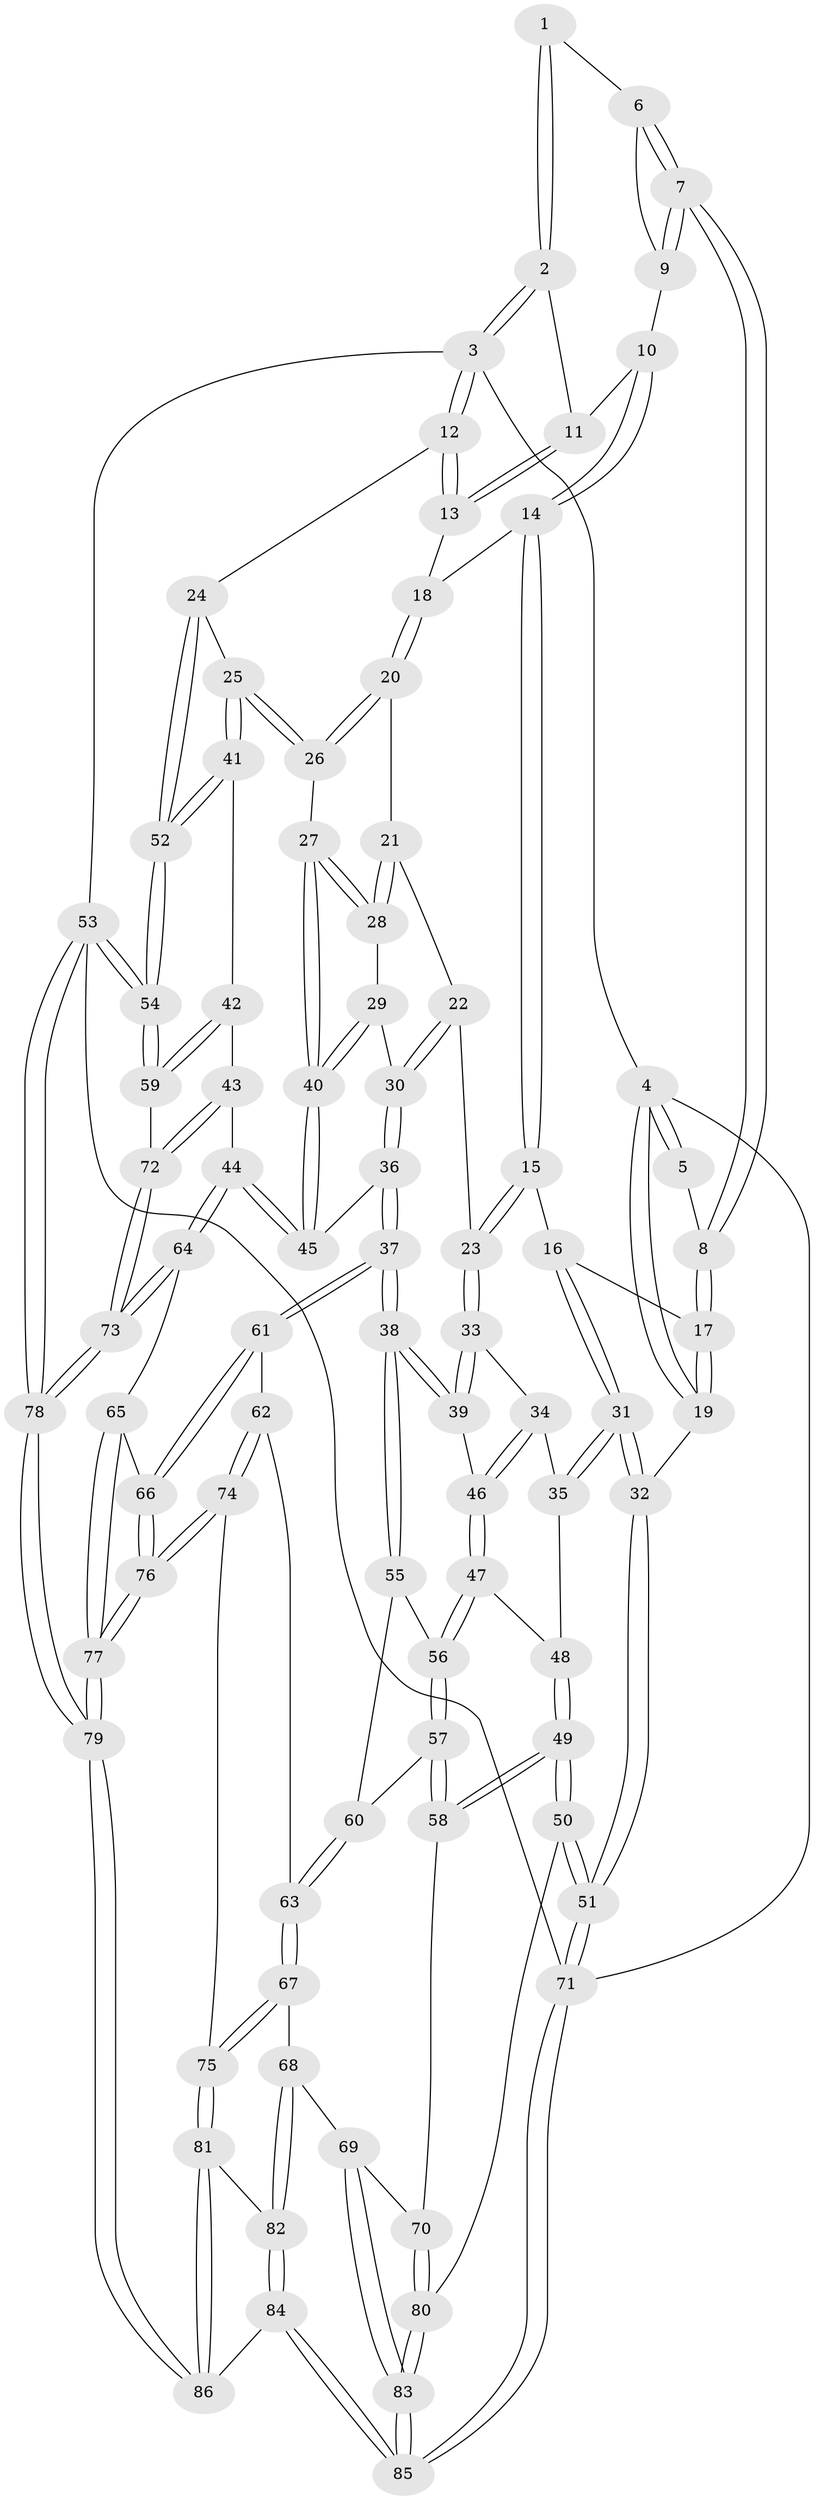 // coarse degree distribution, {8: 0.029411764705882353, 3: 0.17647058823529413, 4: 0.3235294117647059, 5: 0.3235294117647059, 6: 0.058823529411764705, 7: 0.029411764705882353, 2: 0.058823529411764705}
// Generated by graph-tools (version 1.1) at 2025/21/03/04/25 18:21:40]
// undirected, 86 vertices, 212 edges
graph export_dot {
graph [start="1"]
  node [color=gray90,style=filled];
  1 [pos="+0.2528515020669436+0"];
  2 [pos="+0.5118087885519891+0"];
  3 [pos="+1+0"];
  4 [pos="+0+0"];
  5 [pos="+0.17552428869538572+0"];
  6 [pos="+0.27091865816710886+0"];
  7 [pos="+0.2199069804211904+0.13699052133869086"];
  8 [pos="+0.18266616370676364+0.16339280333752906"];
  9 [pos="+0.3307697066276525+0.0879297748061444"];
  10 [pos="+0.41067422272393955+0.08970338725773337"];
  11 [pos="+0.5015708259920264+0"];
  12 [pos="+1+0.053824884430959424"];
  13 [pos="+0.6532743063715803+0.21966927300353573"];
  14 [pos="+0.46702549079509736+0.24623305028270065"];
  15 [pos="+0.2467423802717913+0.35273443552140304"];
  16 [pos="+0.2281047922914728+0.34165889135155386"];
  17 [pos="+0.156372943246253+0.19804044054993045"];
  18 [pos="+0.5808888723915995+0.2769420573076517"];
  19 [pos="+0+0"];
  20 [pos="+0.5839526600076536+0.31407843199228486"];
  21 [pos="+0.5556488114543501+0.4119150041343823"];
  22 [pos="+0.3678301992051993+0.44062415381919456"];
  23 [pos="+0.25883700353814415+0.3852366681262809"];
  24 [pos="+1+0.3300180107871783"];
  25 [pos="+0.9806270342916579+0.4194739586599146"];
  26 [pos="+0.7582386302001121+0.4721077461209221"];
  27 [pos="+0.7320836609294611+0.5021440895539628"];
  28 [pos="+0.5555025283540007+0.42784561232531565"];
  29 [pos="+0.5512224207442394+0.47084832248176434"];
  30 [pos="+0.4701607407328908+0.5533822853572722"];
  31 [pos="+0+0.49537173360786946"];
  32 [pos="+0+0.5289673578396302"];
  33 [pos="+0.2560703221460961+0.44883148539147116"];
  34 [pos="+0.19006936685973608+0.5400410952701119"];
  35 [pos="+0.10326018155089942+0.559615170653089"];
  36 [pos="+0.44112325359406684+0.677726617080597"];
  37 [pos="+0.43663584165784086+0.6814917447659347"];
  38 [pos="+0.3964402296462449+0.6753162133358065"];
  39 [pos="+0.3182517032155081+0.5873642993950428"];
  40 [pos="+0.6742660621503352+0.5864289453202378"];
  41 [pos="+0.8505740084663158+0.6492486977487241"];
  42 [pos="+0.8197598331149789+0.6865408516089317"];
  43 [pos="+0.719918653734718+0.7075068209500643"];
  44 [pos="+0.7194790172330181+0.7073472131114564"];
  45 [pos="+0.6744418227891278+0.660765449648292"];
  46 [pos="+0.18782180064165083+0.6347347075219546"];
  47 [pos="+0.18073215476082147+0.6496405420793635"];
  48 [pos="+0.13187865127371462+0.6318853046237339"];
  49 [pos="+0+0.7339992413512446"];
  50 [pos="+0+0.7338911781846442"];
  51 [pos="+0+0.7241287676672739"];
  52 [pos="+1+0.7603728399405851"];
  53 [pos="+1+1"];
  54 [pos="+1+0.9408158242663461"];
  55 [pos="+0.37389198690045056+0.6861916387369907"];
  56 [pos="+0.1871591564274308+0.6755224000470609"];
  57 [pos="+0.15917388236526342+0.7561377913055841"];
  58 [pos="+0.13383297578785705+0.7853219255398044"];
  59 [pos="+0.9747381452602618+0.8413978058500744"];
  60 [pos="+0.30363542652025177+0.752404662984132"];
  61 [pos="+0.4446561863737643+0.7247806603037945"];
  62 [pos="+0.401414773097912+0.8366952517432898"];
  63 [pos="+0.281920350816487+0.8334913919951613"];
  64 [pos="+0.6165781078188257+0.8253547399293036"];
  65 [pos="+0.5669185075856668+0.8540157370321692"];
  66 [pos="+0.5388993088299001+0.8325357673711509"];
  67 [pos="+0.2579033908506476+0.8631317639030345"];
  68 [pos="+0.20816277235510833+0.8688903221401053"];
  69 [pos="+0.17720100749584483+0.8604888915893893"];
  70 [pos="+0.17491016980323174+0.8573290409447809"];
  71 [pos="+0+1"];
  72 [pos="+0.7696907977159678+0.8748736628631628"];
  73 [pos="+0.7436329801278936+0.9453715528403042"];
  74 [pos="+0.39834491226961005+0.9039283766117272"];
  75 [pos="+0.3300308643168972+0.9241441093266693"];
  76 [pos="+0.41603047840180446+0.9193235183722356"];
  77 [pos="+0.5699270530091666+1"];
  78 [pos="+0.691240670869797+1"];
  79 [pos="+0.6176520006525009+1"];
  80 [pos="+0.03624168311512388+0.9146336309777411"];
  81 [pos="+0.326742662961511+0.9324661273347892"];
  82 [pos="+0.26476880103802153+1"];
  83 [pos="+0.10910059787300355+1"];
  84 [pos="+0.21591742166775688+1"];
  85 [pos="+0.11571042836952623+1"];
  86 [pos="+0.5628508514057783+1"];
  1 -- 2;
  1 -- 2;
  1 -- 6;
  2 -- 3;
  2 -- 3;
  2 -- 11;
  3 -- 4;
  3 -- 12;
  3 -- 12;
  3 -- 53;
  4 -- 5;
  4 -- 5;
  4 -- 19;
  4 -- 19;
  4 -- 71;
  5 -- 8;
  6 -- 7;
  6 -- 7;
  6 -- 9;
  7 -- 8;
  7 -- 8;
  7 -- 9;
  7 -- 9;
  8 -- 17;
  8 -- 17;
  9 -- 10;
  10 -- 11;
  10 -- 14;
  10 -- 14;
  11 -- 13;
  11 -- 13;
  12 -- 13;
  12 -- 13;
  12 -- 24;
  13 -- 18;
  14 -- 15;
  14 -- 15;
  14 -- 18;
  15 -- 16;
  15 -- 23;
  15 -- 23;
  16 -- 17;
  16 -- 31;
  16 -- 31;
  17 -- 19;
  17 -- 19;
  18 -- 20;
  18 -- 20;
  19 -- 32;
  20 -- 21;
  20 -- 26;
  20 -- 26;
  21 -- 22;
  21 -- 28;
  21 -- 28;
  22 -- 23;
  22 -- 30;
  22 -- 30;
  23 -- 33;
  23 -- 33;
  24 -- 25;
  24 -- 52;
  24 -- 52;
  25 -- 26;
  25 -- 26;
  25 -- 41;
  25 -- 41;
  26 -- 27;
  27 -- 28;
  27 -- 28;
  27 -- 40;
  27 -- 40;
  28 -- 29;
  29 -- 30;
  29 -- 40;
  29 -- 40;
  30 -- 36;
  30 -- 36;
  31 -- 32;
  31 -- 32;
  31 -- 35;
  31 -- 35;
  32 -- 51;
  32 -- 51;
  33 -- 34;
  33 -- 39;
  33 -- 39;
  34 -- 35;
  34 -- 46;
  34 -- 46;
  35 -- 48;
  36 -- 37;
  36 -- 37;
  36 -- 45;
  37 -- 38;
  37 -- 38;
  37 -- 61;
  37 -- 61;
  38 -- 39;
  38 -- 39;
  38 -- 55;
  38 -- 55;
  39 -- 46;
  40 -- 45;
  40 -- 45;
  41 -- 42;
  41 -- 52;
  41 -- 52;
  42 -- 43;
  42 -- 59;
  42 -- 59;
  43 -- 44;
  43 -- 72;
  43 -- 72;
  44 -- 45;
  44 -- 45;
  44 -- 64;
  44 -- 64;
  46 -- 47;
  46 -- 47;
  47 -- 48;
  47 -- 56;
  47 -- 56;
  48 -- 49;
  48 -- 49;
  49 -- 50;
  49 -- 50;
  49 -- 58;
  49 -- 58;
  50 -- 51;
  50 -- 51;
  50 -- 80;
  51 -- 71;
  51 -- 71;
  52 -- 54;
  52 -- 54;
  53 -- 54;
  53 -- 54;
  53 -- 78;
  53 -- 78;
  53 -- 71;
  54 -- 59;
  54 -- 59;
  55 -- 56;
  55 -- 60;
  56 -- 57;
  56 -- 57;
  57 -- 58;
  57 -- 58;
  57 -- 60;
  58 -- 70;
  59 -- 72;
  60 -- 63;
  60 -- 63;
  61 -- 62;
  61 -- 66;
  61 -- 66;
  62 -- 63;
  62 -- 74;
  62 -- 74;
  63 -- 67;
  63 -- 67;
  64 -- 65;
  64 -- 73;
  64 -- 73;
  65 -- 66;
  65 -- 77;
  65 -- 77;
  66 -- 76;
  66 -- 76;
  67 -- 68;
  67 -- 75;
  67 -- 75;
  68 -- 69;
  68 -- 82;
  68 -- 82;
  69 -- 70;
  69 -- 83;
  69 -- 83;
  70 -- 80;
  70 -- 80;
  71 -- 85;
  71 -- 85;
  72 -- 73;
  72 -- 73;
  73 -- 78;
  73 -- 78;
  74 -- 75;
  74 -- 76;
  74 -- 76;
  75 -- 81;
  75 -- 81;
  76 -- 77;
  76 -- 77;
  77 -- 79;
  77 -- 79;
  78 -- 79;
  78 -- 79;
  79 -- 86;
  79 -- 86;
  80 -- 83;
  80 -- 83;
  81 -- 82;
  81 -- 86;
  81 -- 86;
  82 -- 84;
  82 -- 84;
  83 -- 85;
  83 -- 85;
  84 -- 85;
  84 -- 85;
  84 -- 86;
}
